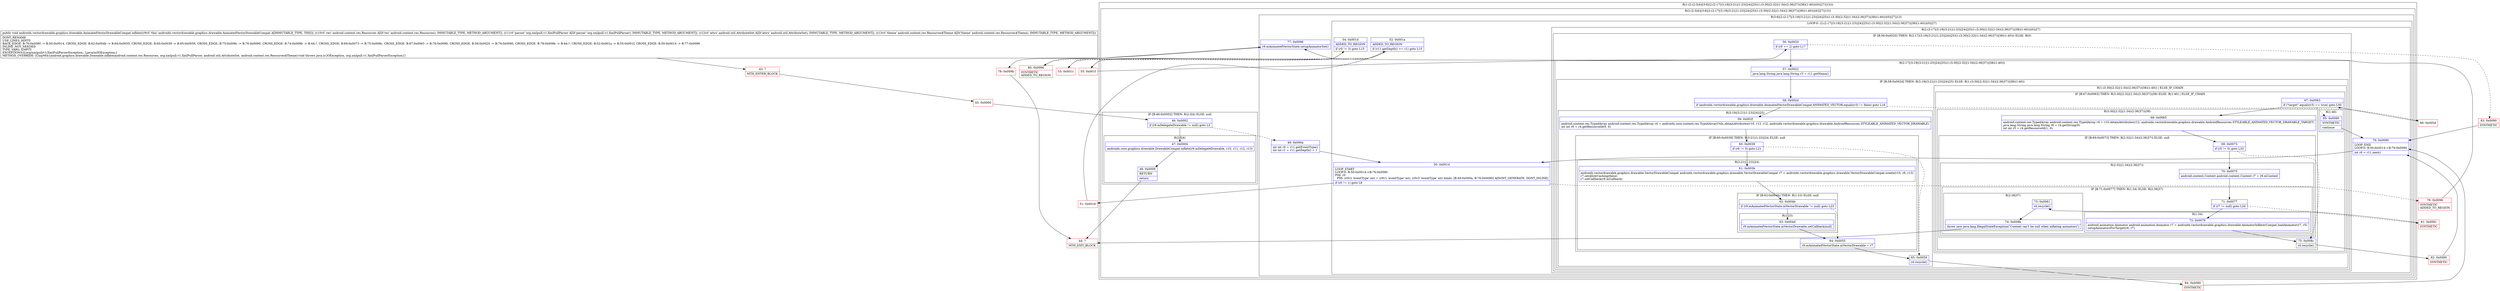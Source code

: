 digraph "CFG forandroidx.vectordrawable.graphics.drawable.AnimatedVectorDrawableCompat.inflate(Landroid\/content\/res\/Resources;Lorg\/xmlpull\/v1\/XmlPullParser;Landroid\/util\/AttributeSet;Landroid\/content\/res\/Resources$Theme;)V" {
subgraph cluster_Region_204967334 {
label = "R(1:(2:(2:3|4)|(3:6|(2:(2:17|(3:19|(3:21|(1:23)|24)|25)(1:(3:30|(2:32|(1:34)(2:36|37))|38)(1:40)))(0)|27)|13)))";
node [shape=record,color=blue];
subgraph cluster_Region_1825748230 {
label = "R(2:(2:3|4)|(3:6|(2:(2:17|(3:19|(3:21|(1:23)|24)|25)(1:(3:30|(2:32|(1:34)(2:36|37))|38)(1:40)))(0)|27)|13))";
node [shape=record,color=blue];
subgraph cluster_IfRegion_928508643 {
label = "IF [B:46:0x0002] THEN: R(2:3|4) ELSE: null";
node [shape=record,color=blue];
Node_46 [shape=record,label="{46\:\ 0x0002|if (r9.mDelegateDrawable != null) goto L3\l}"];
subgraph cluster_Region_650667368 {
label = "R(2:3|4)";
node [shape=record,color=blue];
Node_47 [shape=record,label="{47\:\ 0x0004|androidx.core.graphics.drawable.DrawableCompat.inflate(r9.mDelegateDrawable, r10, r11, r12, r13)\l}"];
Node_48 [shape=record,label="{48\:\ 0x0009|RETURN\l|return\l}"];
}
}
subgraph cluster_Region_921383469 {
label = "R(3:6|(2:(2:17|(3:19|(3:21|(1:23)|24)|25)(1:(3:30|(2:32|(1:34)(2:36|37))|38)(1:40)))(0)|27)|13)";
node [shape=record,color=blue];
Node_49 [shape=record,label="{49\:\ 0x000a|int int r0 = r11.getEventType()\lint int r1 = r11.getDepth() + 1\l}"];
subgraph cluster_LoopRegion_1671671236 {
label = "LOOP:0: (2:(2:17|(3:19|(3:21|(1:23)|24)|25)(1:(3:30|(2:32|(1:34)(2:36|37))|38)(1:40)))(0)|27)";
node [shape=record,color=blue];
Node_50 [shape=record,label="{50\:\ 0x0014|LOOP_START\lLOOP:0: B:50:0x0014\-\>B:76:0x0090\lPHI: r0 \l  PHI: (r0v2 'eventType' int) = (r0v1 'eventType' int), (r0v3 'eventType' int) binds: [B:49:0x000a, B:76:0x0090] A[DONT_GENERATE, DONT_INLINE]\l|if (r0 != 1) goto L8\l}"];
Node_52 [shape=record,label="{52\:\ 0x001a|ADDED_TO_REGION\l|if (r11.getDepth() \>= r1) goto L15\l}"];
Node_54 [shape=record,label="{54\:\ 0x001d|ADDED_TO_REGION\l|if (r0 != 3) goto L15\l}"];
subgraph cluster_Region_1304824037 {
label = "R(2:(2:17|(3:19|(3:21|(1:23)|24)|25)(1:(3:30|(2:32|(1:34)(2:36|37))|38)(1:40)))(0)|27)";
node [shape=record,color=blue];
subgraph cluster_IfRegion_1983388262 {
label = "IF [B:56:0x0020] THEN: R(2:17|(3:19|(3:21|(1:23)|24)|25)(1:(3:30|(2:32|(1:34)(2:36|37))|38)(1:40))) ELSE: R(0)";
node [shape=record,color=blue];
Node_56 [shape=record,label="{56\:\ 0x0020|if (r0 == 2) goto L17\l}"];
subgraph cluster_Region_422393046 {
label = "R(2:17|(3:19|(3:21|(1:23)|24)|25)(1:(3:30|(2:32|(1:34)(2:36|37))|38)(1:40)))";
node [shape=record,color=blue];
Node_57 [shape=record,label="{57\:\ 0x0022|java.lang.String java.lang.String r3 = r11.getName()\l}"];
subgraph cluster_IfRegion_1683068470 {
label = "IF [B:58:0x002d] THEN: R(3:19|(3:21|(1:23)|24)|25) ELSE: R(1:(3:30|(2:32|(1:34)(2:36|37))|38)(1:40))";
node [shape=record,color=blue];
Node_58 [shape=record,label="{58\:\ 0x002d|if (androidx.vectordrawable.graphics.drawable.AnimatedVectorDrawableCompat.ANIMATED_VECTOR.equals(r3) != false) goto L19\l}"];
subgraph cluster_Region_1108584301 {
label = "R(3:19|(3:21|(1:23)|24)|25)";
node [shape=record,color=blue];
Node_59 [shape=record,label="{59\:\ 0x002f|android.content.res.TypedArray android.content.res.TypedArray r4 = androidx.core.content.res.TypedArrayUtils.obtainAttributes(r10, r13, r12, androidx.vectordrawable.graphics.drawable.AndroidResources.STYLEABLE_ANIMATED_VECTOR_DRAWABLE)\lint int r6 = r4.getResourceId(0, 0)\l}"];
subgraph cluster_IfRegion_1443332519 {
label = "IF [B:60:0x0039] THEN: R(3:21|(1:23)|24) ELSE: null";
node [shape=record,color=blue];
Node_60 [shape=record,label="{60\:\ 0x0039|if (r6 != 0) goto L21\l}"];
subgraph cluster_Region_1886905507 {
label = "R(3:21|(1:23)|24)";
node [shape=record,color=blue];
Node_61 [shape=record,label="{61\:\ 0x003b|androidx.vectordrawable.graphics.drawable.VectorDrawableCompat androidx.vectordrawable.graphics.drawable.VectorDrawableCompat r7 = androidx.vectordrawable.graphics.drawable.VectorDrawableCompat.create(r10, r6, r13)\lr7.setAllowCaching(false)\lr7.setCallback(r9.mCallback)\l}"];
subgraph cluster_IfRegion_371365546 {
label = "IF [B:62:0x004b] THEN: R(1:23) ELSE: null";
node [shape=record,color=blue];
Node_62 [shape=record,label="{62\:\ 0x004b|if (r9.mAnimatedVectorState.mVectorDrawable != null) goto L23\l}"];
subgraph cluster_Region_1872849901 {
label = "R(1:23)";
node [shape=record,color=blue];
Node_63 [shape=record,label="{63\:\ 0x004d|r9.mAnimatedVectorState.mVectorDrawable.setCallback(null)\l}"];
}
}
Node_64 [shape=record,label="{64\:\ 0x0055|r9.mAnimatedVectorState.mVectorDrawable = r7\l}"];
}
}
Node_65 [shape=record,label="{65\:\ 0x0059|r4.recycle()\l}"];
}
subgraph cluster_Region_1730774024 {
label = "R(1:(3:30|(2:32|(1:34)(2:36|37))|38)(1:40)) | ELSE_IF_CHAIN\l";
node [shape=record,color=blue];
subgraph cluster_IfRegion_442682101 {
label = "IF [B:67:0x0063] THEN: R(3:30|(2:32|(1:34)(2:36|37))|38) ELSE: R(1:40) | ELSE_IF_CHAIN\l";
node [shape=record,color=blue];
Node_67 [shape=record,label="{67\:\ 0x0063|if (\"target\".equals(r3) == true) goto L30\l}"];
subgraph cluster_Region_742328565 {
label = "R(3:30|(2:32|(1:34)(2:36|37))|38)";
node [shape=record,color=blue];
Node_68 [shape=record,label="{68\:\ 0x0065|android.content.res.TypedArray android.content.res.TypedArray r4 = r10.obtainAttributes(r12, androidx.vectordrawable.graphics.drawable.AndroidResources.STYLEABLE_ANIMATED_VECTOR_DRAWABLE_TARGET)\ljava.lang.String java.lang.String r6 = r4.getString(0)\lint int r5 = r4.getResourceId(1, 0)\l}"];
subgraph cluster_IfRegion_947228342 {
label = "IF [B:69:0x0073] THEN: R(2:32|(1:34)(2:36|37)) ELSE: null";
node [shape=record,color=blue];
Node_69 [shape=record,label="{69\:\ 0x0073|if (r5 != 0) goto L32\l}"];
subgraph cluster_Region_1817788909 {
label = "R(2:32|(1:34)(2:36|37))";
node [shape=record,color=blue];
Node_70 [shape=record,label="{70\:\ 0x0075|android.content.Context android.content.Context r7 = r9.mContext\l}"];
subgraph cluster_IfRegion_284171092 {
label = "IF [B:71:0x0077] THEN: R(1:34) ELSE: R(2:36|37)";
node [shape=record,color=blue];
Node_71 [shape=record,label="{71\:\ 0x0077|if (r7 != null) goto L34\l}"];
subgraph cluster_Region_877449128 {
label = "R(1:34)";
node [shape=record,color=blue];
Node_72 [shape=record,label="{72\:\ 0x0079|android.animation.Animator android.animation.Animator r7 = androidx.vectordrawable.graphics.drawable.AnimatorInflaterCompat.loadAnimator(r7, r5)\lsetupAnimatorsForTarget(r6, r7)\l}"];
}
subgraph cluster_Region_1556353568 {
label = "R(2:36|37)";
node [shape=record,color=blue];
Node_73 [shape=record,label="{73\:\ 0x0081|r4.recycle()\l}"];
Node_74 [shape=record,label="{74\:\ 0x008b|throw new java.lang.IllegalStateException(\"Context can't be null when inflating animators\")\l}"];
}
}
}
}
Node_75 [shape=record,label="{75\:\ 0x008c|r4.recycle()\l}"];
}
subgraph cluster_Region_36654752 {
label = "R(1:40)";
node [shape=record,color=blue];
Node_85 [shape=record,label="{85\:\ 0x0090|SYNTHETIC\l|continue\l}"];
}
}
}
}
}
subgraph cluster_Region_12193673 {
label = "R(0)";
node [shape=record,color=blue];
}
}
Node_76 [shape=record,label="{76\:\ 0x0090|LOOP_END\lLOOP:0: B:50:0x0014\-\>B:76:0x0090\l|int r0 = r11.next()\l}"];
}
}
Node_77 [shape=record,label="{77\:\ 0x0096|r9.mAnimatedVectorState.setupAnimatorSet()\l}"];
}
}
}
Node_43 [shape=record,color=red,label="{43\:\ ?|MTH_ENTER_BLOCK\l}"];
Node_45 [shape=record,color=red,label="{45\:\ 0x0000}"];
Node_44 [shape=record,color=red,label="{44\:\ ?|MTH_EXIT_BLOCK\l}"];
Node_51 [shape=record,color=red,label="{51\:\ 0x0016}"];
Node_53 [shape=record,color=red,label="{53\:\ 0x001c}"];
Node_80 [shape=record,color=red,label="{80\:\ 0x0096|SYNTHETIC\lADDED_TO_REGION\l}"];
Node_78 [shape=record,color=red,label="{78\:\ 0x009b}"];
Node_55 [shape=record,color=red,label="{55\:\ 0x001f}"];
Node_84 [shape=record,color=red,label="{84\:\ 0x0090|SYNTHETIC\l}"];
Node_66 [shape=record,color=red,label="{66\:\ 0x005d}"];
Node_81 [shape=record,color=red,label="{81\:\ 0x0081|SYNTHETIC\l}"];
Node_82 [shape=record,color=red,label="{82\:\ 0x0090|SYNTHETIC\l}"];
Node_83 [shape=record,color=red,label="{83\:\ 0x0090|SYNTHETIC\l}"];
Node_79 [shape=record,color=red,label="{79\:\ 0x0096|SYNTHETIC\lADDED_TO_REGION\l}"];
MethodNode[shape=record,label="{public void androidx.vectordrawable.graphics.drawable.AnimatedVectorDrawableCompat.inflate((r9v0 'this' androidx.vectordrawable.graphics.drawable.AnimatedVectorDrawableCompat A[IMMUTABLE_TYPE, THIS]), (r10v0 'res' android.content.res.Resources A[D('res' android.content.res.Resources), IMMUTABLE_TYPE, METHOD_ARGUMENT]), (r11v0 'parser' org.xmlpull.v1.XmlPullParser A[D('parser' org.xmlpull.v1.XmlPullParser), IMMUTABLE_TYPE, METHOD_ARGUMENT]), (r12v0 'attrs' android.util.AttributeSet A[D('attrs' android.util.AttributeSet), IMMUTABLE_TYPE, METHOD_ARGUMENT]), (r13v0 'theme' android.content.res.Resources$Theme A[D('theme' android.content.res.Resources$Theme), IMMUTABLE_TYPE, METHOD_ARGUMENT]))  | DONT_RENAME\lUSE_LINES_HINTS\lBACK_EDGE: B:76:0x0090 \-\> B:50:0x0014, CROSS_EDGE: B:62:0x004b \-\> B:64:0x0055, CROSS_EDGE: B:60:0x0039 \-\> B:65:0x0059, CROSS_EDGE: B:75:0x008c \-\> B:76:0x0090, CROSS_EDGE: B:74:0x008b \-\> B:44:?, CROSS_EDGE: B:69:0x0073 \-\> B:75:0x008c, CROSS_EDGE: B:67:0x0063 \-\> B:76:0x0090, CROSS_EDGE: B:56:0x0020 \-\> B:76:0x0090, CROSS_EDGE: B:78:0x009b \-\> B:44:?, CROSS_EDGE: B:52:0x001a \-\> B:55:0x001f, CROSS_EDGE: B:50:0x0014 \-\> B:77:0x0096\lINLINE_NOT_NEEDED\lTYPE_VARS: EMPTY\lEXCEPTIONS:[Lorg\/xmlpull\/v1\/XmlPullParserException;, Ljava\/io\/IOException;]\lMETHOD_OVERRIDE: [ClspMth\{android.graphics.drawable.Drawable.inflate(android.content.res.Resources, org.xmlpull.v1.XmlPullParser, android.util.AttributeSet, android.content.res.Resources$Theme):void throws java.io.IOException, org.xmlpull.v1.XmlPullParserException\}]\l}"];
MethodNode -> Node_43;Node_46 -> Node_47;
Node_46 -> Node_49[style=dashed];
Node_47 -> Node_48;
Node_48 -> Node_44;
Node_49 -> Node_50;
Node_50 -> Node_51;
Node_50 -> Node_79[style=dashed];
Node_52 -> Node_53[style=dashed];
Node_52 -> Node_55;
Node_54 -> Node_55;
Node_54 -> Node_80[style=dashed];
Node_56 -> Node_57;
Node_56 -> Node_83[style=dashed];
Node_57 -> Node_58;
Node_58 -> Node_59;
Node_58 -> Node_66[style=dashed];
Node_59 -> Node_60;
Node_60 -> Node_61;
Node_60 -> Node_65[style=dashed];
Node_61 -> Node_62;
Node_62 -> Node_63;
Node_62 -> Node_64[style=dashed];
Node_63 -> Node_64;
Node_64 -> Node_65;
Node_65 -> Node_84;
Node_67 -> Node_68;
Node_67 -> Node_85[style=dashed];
Node_68 -> Node_69;
Node_69 -> Node_70;
Node_69 -> Node_75[style=dashed];
Node_70 -> Node_71;
Node_71 -> Node_72;
Node_71 -> Node_81[style=dashed];
Node_72 -> Node_75;
Node_73 -> Node_74;
Node_74 -> Node_44;
Node_75 -> Node_82;
Node_85 -> Node_76;
Node_76 -> Node_50;
Node_77 -> Node_78;
Node_43 -> Node_45;
Node_45 -> Node_46;
Node_51 -> Node_52;
Node_53 -> Node_54;
Node_80 -> Node_77;
Node_78 -> Node_44;
Node_55 -> Node_56;
Node_84 -> Node_76;
Node_66 -> Node_67;
Node_81 -> Node_73;
Node_82 -> Node_76;
Node_83 -> Node_76;
Node_79 -> Node_77;
}


